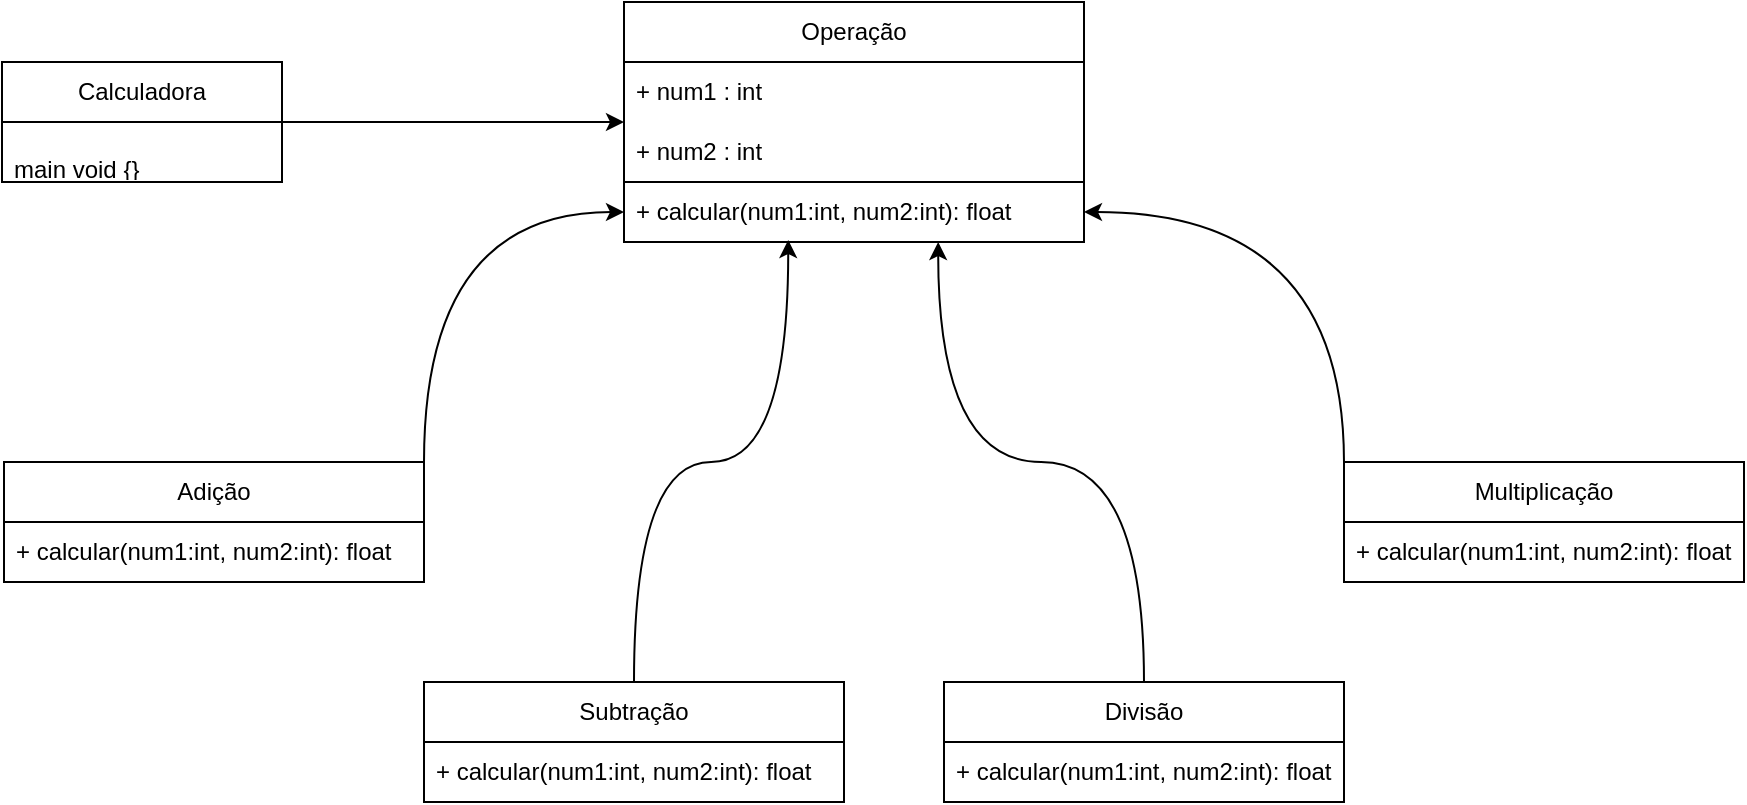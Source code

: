 <mxfile version="21.1.2" type="github">
  <diagram name="Página-1" id="vh4uD_OIm0LLwVjI4uTI">
    <mxGraphModel dx="823" dy="476" grid="1" gridSize="10" guides="1" tooltips="1" connect="1" arrows="1" fold="1" page="1" pageScale="1" pageWidth="827" pageHeight="1169" math="0" shadow="0">
      <root>
        <mxCell id="0" />
        <mxCell id="1" parent="0" />
        <mxCell id="1x7gcBQhMF0FjL81Llwp-5" style="edgeStyle=orthogonalEdgeStyle;rounded=0;orthogonalLoop=1;jettySize=auto;html=1;exitX=1;exitY=0.5;exitDx=0;exitDy=0;" parent="1" source="1x7gcBQhMF0FjL81Llwp-1" target="1x7gcBQhMF0FjL81Llwp-6" edge="1">
          <mxGeometry relative="1" as="geometry">
            <mxPoint x="300" y="140" as="targetPoint" />
          </mxGeometry>
        </mxCell>
        <mxCell id="1x7gcBQhMF0FjL81Llwp-1" value="Calculadora" style="swimlane;fontStyle=0;childLayout=stackLayout;horizontal=1;startSize=30;horizontalStack=0;resizeParent=1;resizeParentMax=0;resizeLast=0;collapsible=1;marginBottom=0;whiteSpace=wrap;html=1;" parent="1" vertex="1">
          <mxGeometry x="89" y="110" width="140" height="60" as="geometry" />
        </mxCell>
        <mxCell id="1x7gcBQhMF0FjL81Llwp-4" value="&lt;br&gt;main void {}" style="text;strokeColor=none;fillColor=none;align=left;verticalAlign=middle;spacingLeft=4;spacingRight=4;overflow=hidden;points=[[0,0.5],[1,0.5]];portConstraint=eastwest;rotatable=0;whiteSpace=wrap;html=1;" parent="1x7gcBQhMF0FjL81Llwp-1" vertex="1">
          <mxGeometry y="30" width="140" height="30" as="geometry" />
        </mxCell>
        <mxCell id="1x7gcBQhMF0FjL81Llwp-6" value="Operação" style="swimlane;fontStyle=0;childLayout=stackLayout;horizontal=1;startSize=30;horizontalStack=0;resizeParent=1;resizeParentMax=0;resizeLast=0;collapsible=1;marginBottom=0;whiteSpace=wrap;html=1;" parent="1" vertex="1">
          <mxGeometry x="400" y="80" width="230" height="120" as="geometry" />
        </mxCell>
        <mxCell id="1x7gcBQhMF0FjL81Llwp-7" value="+ num1 : int&lt;br&gt;" style="text;strokeColor=none;fillColor=none;align=left;verticalAlign=middle;spacingLeft=4;spacingRight=4;overflow=hidden;points=[[0,0.5],[1,0.5]];portConstraint=eastwest;rotatable=0;whiteSpace=wrap;html=1;" parent="1x7gcBQhMF0FjL81Llwp-6" vertex="1">
          <mxGeometry y="30" width="230" height="30" as="geometry" />
        </mxCell>
        <mxCell id="1x7gcBQhMF0FjL81Llwp-8" value="+ num2 : int" style="text;strokeColor=none;fillColor=none;align=left;verticalAlign=middle;spacingLeft=4;spacingRight=4;overflow=hidden;points=[[0,0.5],[1,0.5]];portConstraint=eastwest;rotatable=0;whiteSpace=wrap;html=1;" parent="1x7gcBQhMF0FjL81Llwp-6" vertex="1">
          <mxGeometry y="60" width="230" height="30" as="geometry" />
        </mxCell>
        <mxCell id="1x7gcBQhMF0FjL81Llwp-9" value="+ calcular(num1:int, num2:int): float" style="text;strokeColor=default;fillColor=none;align=left;verticalAlign=middle;spacingLeft=4;spacingRight=4;overflow=hidden;points=[[0,0.5],[1,0.5]];portConstraint=eastwest;rotatable=0;whiteSpace=wrap;html=1;" parent="1x7gcBQhMF0FjL81Llwp-6" vertex="1">
          <mxGeometry y="90" width="230" height="30" as="geometry" />
        </mxCell>
        <mxCell id="1x7gcBQhMF0FjL81Llwp-27" style="edgeStyle=orthogonalEdgeStyle;rounded=0;orthogonalLoop=1;jettySize=auto;html=1;exitX=1;exitY=0;exitDx=0;exitDy=0;entryX=0;entryY=0.5;entryDx=0;entryDy=0;curved=1;" parent="1" source="1x7gcBQhMF0FjL81Llwp-11" target="1x7gcBQhMF0FjL81Llwp-9" edge="1">
          <mxGeometry relative="1" as="geometry" />
        </mxCell>
        <mxCell id="1x7gcBQhMF0FjL81Llwp-11" value="Adição" style="swimlane;fontStyle=0;childLayout=stackLayout;horizontal=1;startSize=30;horizontalStack=0;resizeParent=1;resizeParentMax=0;resizeLast=0;collapsible=1;marginBottom=0;whiteSpace=wrap;html=1;" parent="1" vertex="1">
          <mxGeometry x="90" y="310" width="210" height="60" as="geometry" />
        </mxCell>
        <mxCell id="1x7gcBQhMF0FjL81Llwp-12" value="+ calcular(num1:int, num2:int): float" style="text;strokeColor=none;fillColor=none;align=left;verticalAlign=middle;spacingLeft=4;spacingRight=4;overflow=hidden;points=[[0,0.5],[1,0.5]];portConstraint=eastwest;rotatable=0;whiteSpace=wrap;html=1;" parent="1x7gcBQhMF0FjL81Llwp-11" vertex="1">
          <mxGeometry y="30" width="210" height="30" as="geometry" />
        </mxCell>
        <mxCell id="1x7gcBQhMF0FjL81Llwp-30" style="edgeStyle=orthogonalEdgeStyle;rounded=0;orthogonalLoop=1;jettySize=auto;html=1;exitX=0.5;exitY=0;exitDx=0;exitDy=0;entryX=0.357;entryY=0.967;entryDx=0;entryDy=0;entryPerimeter=0;curved=1;" parent="1" source="1x7gcBQhMF0FjL81Llwp-15" target="1x7gcBQhMF0FjL81Llwp-9" edge="1">
          <mxGeometry relative="1" as="geometry" />
        </mxCell>
        <mxCell id="1x7gcBQhMF0FjL81Llwp-15" value="Subtração" style="swimlane;fontStyle=0;childLayout=stackLayout;horizontal=1;startSize=30;horizontalStack=0;resizeParent=1;resizeParentMax=0;resizeLast=0;collapsible=1;marginBottom=0;whiteSpace=wrap;html=1;" parent="1" vertex="1">
          <mxGeometry x="300" y="420" width="210" height="60" as="geometry" />
        </mxCell>
        <mxCell id="1x7gcBQhMF0FjL81Llwp-16" value="+ calcular(num1:int, num2:int): float" style="text;strokeColor=none;fillColor=none;align=left;verticalAlign=middle;spacingLeft=4;spacingRight=4;overflow=hidden;points=[[0,0.5],[1,0.5]];portConstraint=eastwest;rotatable=0;whiteSpace=wrap;html=1;" parent="1x7gcBQhMF0FjL81Llwp-15" vertex="1">
          <mxGeometry y="30" width="210" height="30" as="geometry" />
        </mxCell>
        <mxCell id="1x7gcBQhMF0FjL81Llwp-29" style="edgeStyle=orthogonalEdgeStyle;rounded=0;orthogonalLoop=1;jettySize=auto;html=1;exitX=0.5;exitY=0;exitDx=0;exitDy=0;entryX=0.683;entryY=1;entryDx=0;entryDy=0;entryPerimeter=0;curved=1;" parent="1" source="1x7gcBQhMF0FjL81Llwp-19" target="1x7gcBQhMF0FjL81Llwp-9" edge="1">
          <mxGeometry relative="1" as="geometry" />
        </mxCell>
        <mxCell id="1x7gcBQhMF0FjL81Llwp-19" value="Divisão" style="swimlane;fontStyle=0;childLayout=stackLayout;horizontal=1;startSize=30;horizontalStack=0;resizeParent=1;resizeParentMax=0;resizeLast=0;collapsible=1;marginBottom=0;whiteSpace=wrap;html=1;" parent="1" vertex="1">
          <mxGeometry x="560" y="420" width="200" height="60" as="geometry" />
        </mxCell>
        <mxCell id="1x7gcBQhMF0FjL81Llwp-20" value="+ calcular(num1:int, num2:int): float" style="text;strokeColor=none;fillColor=none;align=left;verticalAlign=middle;spacingLeft=4;spacingRight=4;overflow=hidden;points=[[0,0.5],[1,0.5]];portConstraint=eastwest;rotatable=0;whiteSpace=wrap;html=1;" parent="1x7gcBQhMF0FjL81Llwp-19" vertex="1">
          <mxGeometry y="30" width="200" height="30" as="geometry" />
        </mxCell>
        <mxCell id="1x7gcBQhMF0FjL81Llwp-28" style="edgeStyle=orthogonalEdgeStyle;rounded=0;orthogonalLoop=1;jettySize=auto;html=1;exitX=0;exitY=0;exitDx=0;exitDy=0;entryX=1;entryY=0.5;entryDx=0;entryDy=0;curved=1;" parent="1" source="1x7gcBQhMF0FjL81Llwp-23" target="1x7gcBQhMF0FjL81Llwp-9" edge="1">
          <mxGeometry relative="1" as="geometry" />
        </mxCell>
        <mxCell id="1x7gcBQhMF0FjL81Llwp-23" value="Multiplicação" style="swimlane;fontStyle=0;childLayout=stackLayout;horizontal=1;startSize=30;horizontalStack=0;resizeParent=1;resizeParentMax=0;resizeLast=0;collapsible=1;marginBottom=0;whiteSpace=wrap;html=1;" parent="1" vertex="1">
          <mxGeometry x="760" y="310" width="200" height="60" as="geometry" />
        </mxCell>
        <mxCell id="1x7gcBQhMF0FjL81Llwp-24" value="+ calcular(num1:int, num2:int): float" style="text;strokeColor=none;fillColor=none;align=left;verticalAlign=middle;spacingLeft=4;spacingRight=4;overflow=hidden;points=[[0,0.5],[1,0.5]];portConstraint=eastwest;rotatable=0;whiteSpace=wrap;html=1;" parent="1x7gcBQhMF0FjL81Llwp-23" vertex="1">
          <mxGeometry y="30" width="200" height="30" as="geometry" />
        </mxCell>
      </root>
    </mxGraphModel>
  </diagram>
</mxfile>
